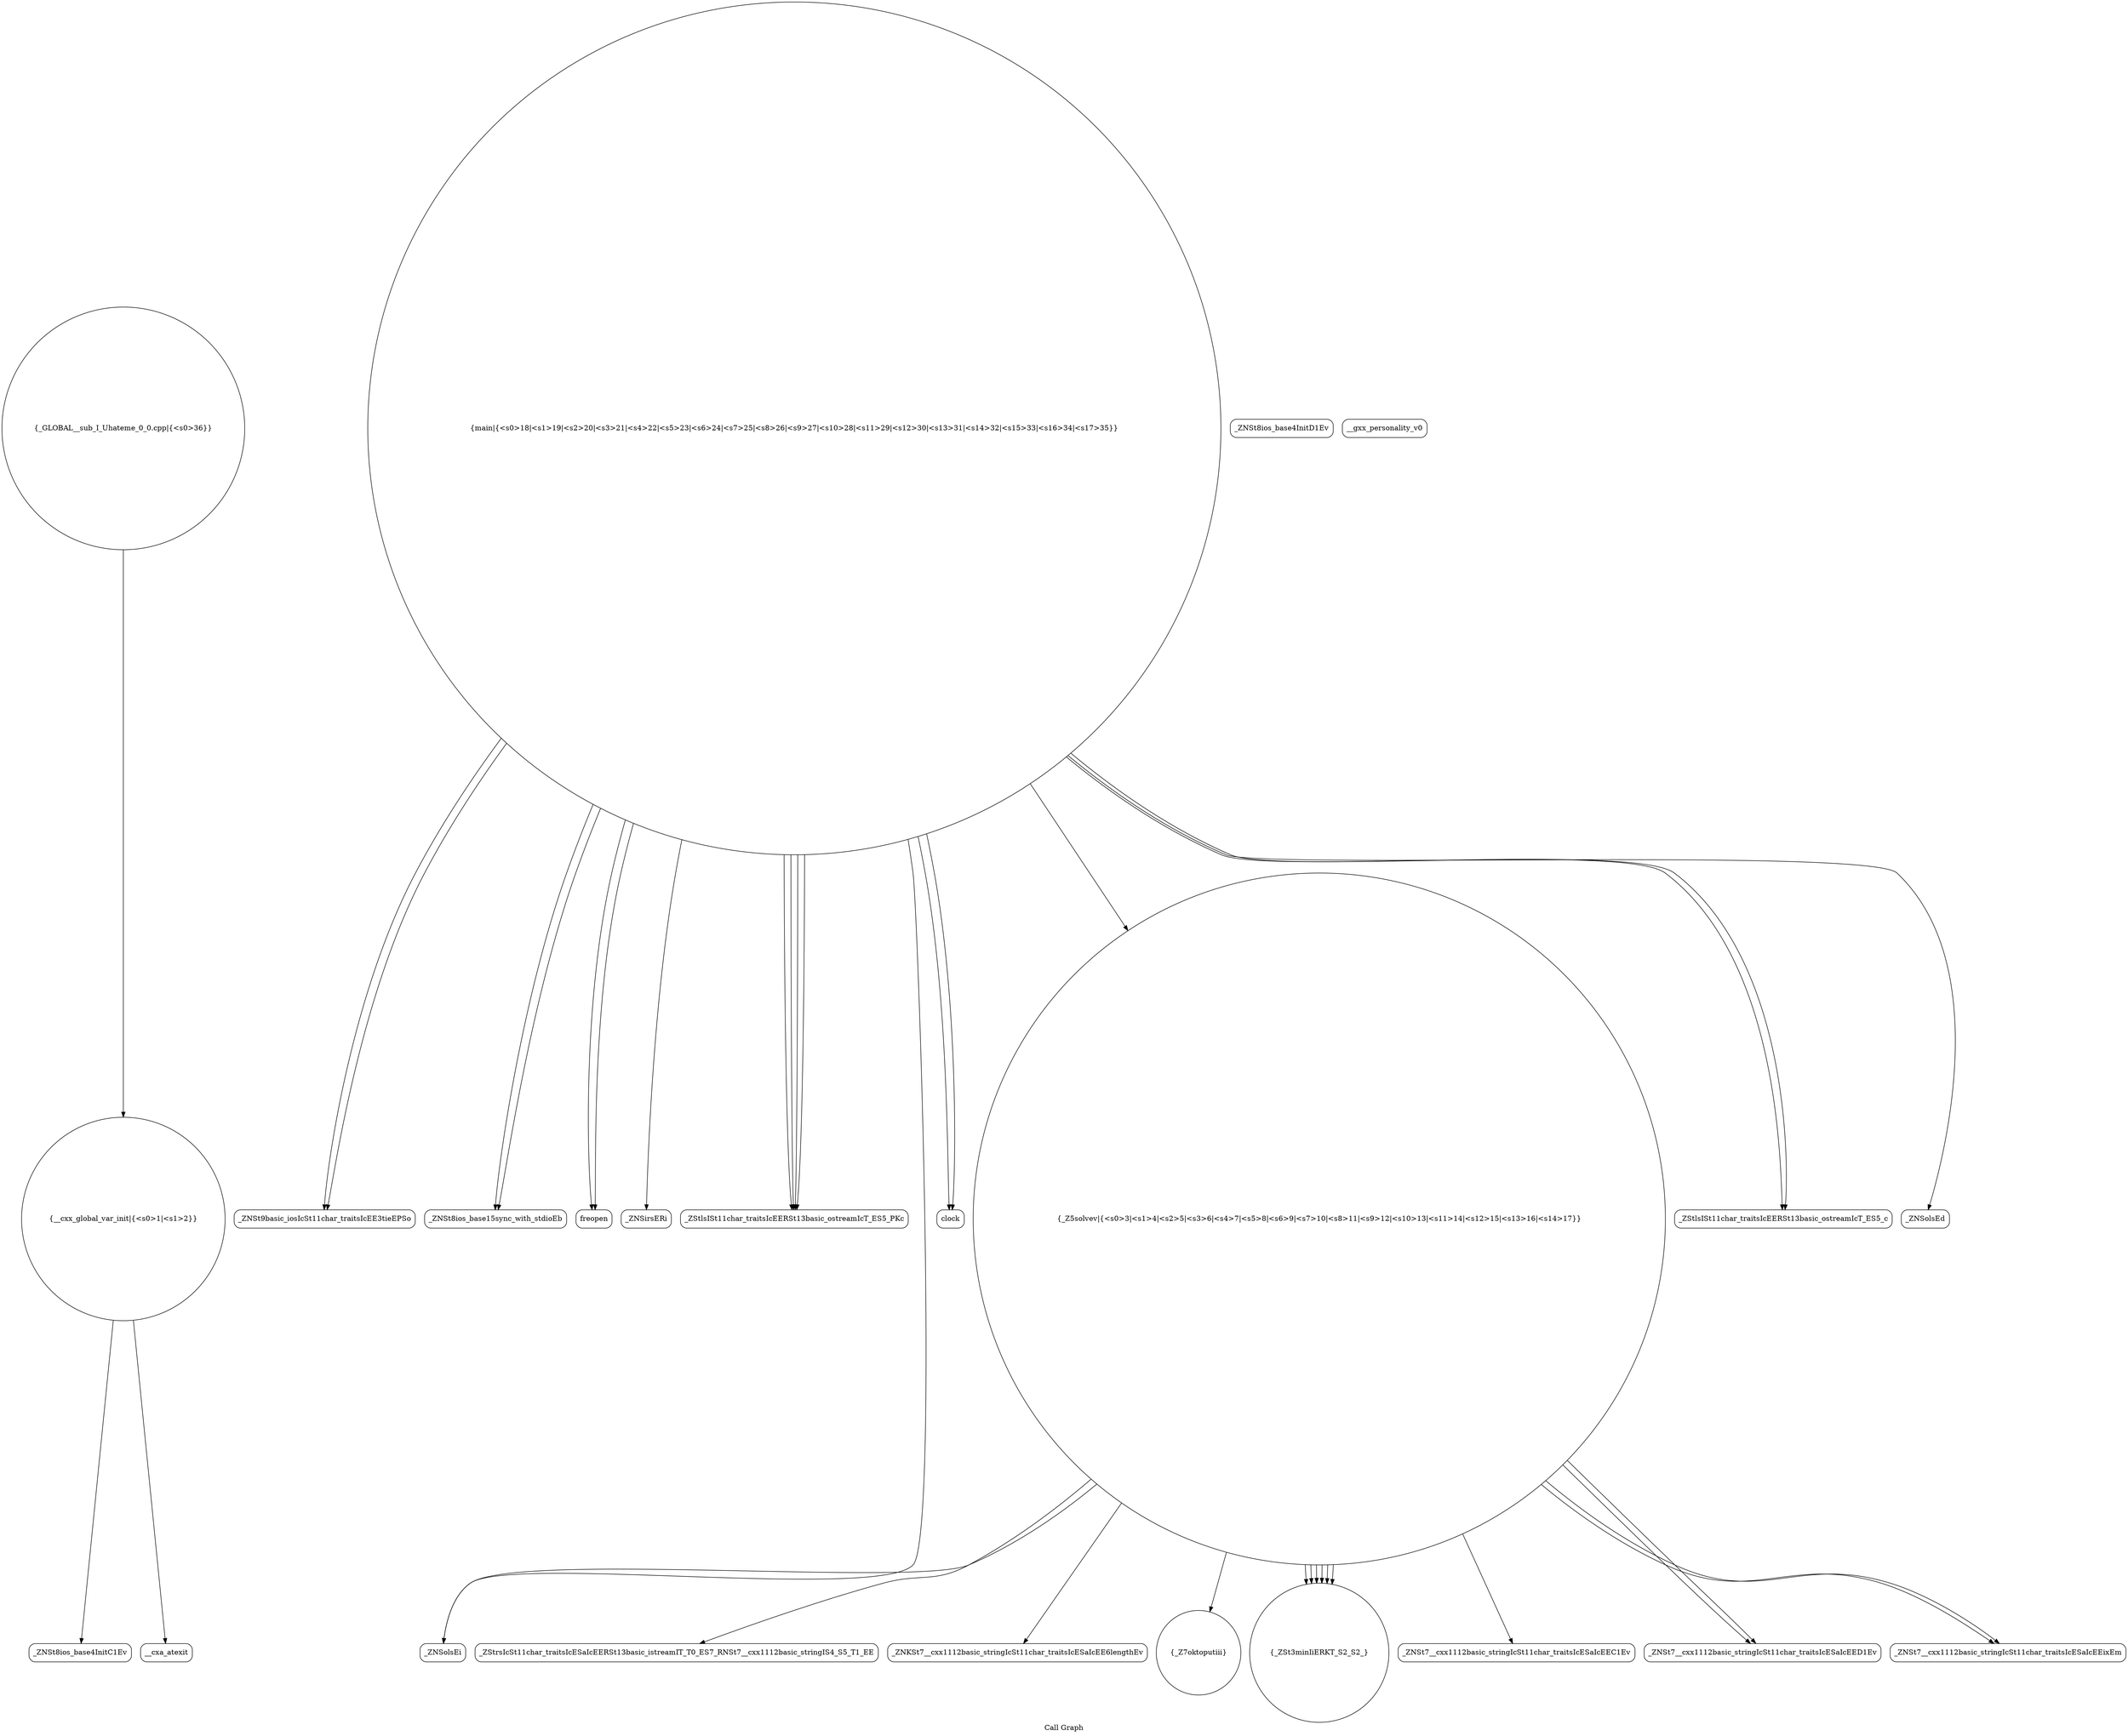digraph "Call Graph" {
	label="Call Graph";

	Node0x558dd441ca10 [shape=record,shape=circle,label="{__cxx_global_var_init|{<s0>1|<s1>2}}"];
	Node0x558dd441ca10:s0 -> Node0x558dd441cea0[color=black];
	Node0x558dd441ca10:s1 -> Node0x558dd441cfa0[color=black];
	Node0x558dd441d1a0 [shape=record,shape=Mrecord,label="{_ZStrsIcSt11char_traitsIcESaIcEERSt13basic_istreamIT_T0_ES7_RNSt7__cxx1112basic_stringIS4_S5_T1_EE}"];
	Node0x558dd441d520 [shape=record,shape=circle,label="{main|{<s0>18|<s1>19|<s2>20|<s3>21|<s4>22|<s5>23|<s6>24|<s7>25|<s8>26|<s9>27|<s10>28|<s11>29|<s12>30|<s13>31|<s14>32|<s15>33|<s16>34|<s17>35}}"];
	Node0x558dd441d520:s0 -> Node0x558dd441d5a0[color=black];
	Node0x558dd441d520:s1 -> Node0x558dd441d5a0[color=black];
	Node0x558dd441d520:s2 -> Node0x558dd441d620[color=black];
	Node0x558dd441d520:s3 -> Node0x558dd441d620[color=black];
	Node0x558dd441d520:s4 -> Node0x558dd441d6a0[color=black];
	Node0x558dd441d520:s5 -> Node0x558dd441d6a0[color=black];
	Node0x558dd441d520:s6 -> Node0x558dd441d720[color=black];
	Node0x558dd441d520:s7 -> Node0x558dd441d7a0[color=black];
	Node0x558dd441d520:s8 -> Node0x558dd441d420[color=black];
	Node0x558dd441d520:s9 -> Node0x558dd441d7a0[color=black];
	Node0x558dd441d520:s10 -> Node0x558dd441d820[color=black];
	Node0x558dd441d520:s11 -> Node0x558dd441d0a0[color=black];
	Node0x558dd441d520:s12 -> Node0x558dd441d820[color=black];
	Node0x558dd441d520:s13 -> Node0x558dd441d8a0[color=black];
	Node0x558dd441d520:s14 -> Node0x558dd441d7a0[color=black];
	Node0x558dd441d520:s15 -> Node0x558dd441d920[color=black];
	Node0x558dd441d520:s16 -> Node0x558dd441d7a0[color=black];
	Node0x558dd441d520:s17 -> Node0x558dd441d8a0[color=black];
	Node0x558dd441d8a0 [shape=record,shape=Mrecord,label="{_ZStlsISt11char_traitsIcEERSt13basic_ostreamIcT_ES5_c}"];
	Node0x558dd441cf20 [shape=record,shape=Mrecord,label="{_ZNSt8ios_base4InitD1Ev}"];
	Node0x558dd441d2a0 [shape=record,shape=Mrecord,label="{_ZNKSt7__cxx1112basic_stringIcSt11char_traitsIcESaIcEE6lengthEv}"];
	Node0x558dd441d620 [shape=record,shape=Mrecord,label="{_ZNSt8ios_base15sync_with_stdioEb}"];
	Node0x558dd441d9a0 [shape=record,shape=circle,label="{_GLOBAL__sub_I_Uhateme_0_0.cpp|{<s0>36}}"];
	Node0x558dd441d9a0:s0 -> Node0x558dd441ca10[color=black];
	Node0x558dd441d020 [shape=record,shape=circle,label="{_Z7oktoputiii}"];
	Node0x558dd441d3a0 [shape=record,shape=circle,label="{_ZSt3minIiERKT_S2_S2_}"];
	Node0x558dd441d720 [shape=record,shape=Mrecord,label="{_ZNSirsERi}"];
	Node0x558dd441d120 [shape=record,shape=Mrecord,label="{_ZNSt7__cxx1112basic_stringIcSt11char_traitsIcESaIcEEC1Ev}"];
	Node0x558dd441d4a0 [shape=record,shape=Mrecord,label="{_ZNSt7__cxx1112basic_stringIcSt11char_traitsIcESaIcEED1Ev}"];
	Node0x558dd441d820 [shape=record,shape=Mrecord,label="{clock}"];
	Node0x558dd441cea0 [shape=record,shape=Mrecord,label="{_ZNSt8ios_base4InitC1Ev}"];
	Node0x558dd441d220 [shape=record,shape=Mrecord,label="{__gxx_personality_v0}"];
	Node0x558dd441d5a0 [shape=record,shape=Mrecord,label="{_ZNSt9basic_iosIcSt11char_traitsIcEE3tieEPSo}"];
	Node0x558dd441d920 [shape=record,shape=Mrecord,label="{_ZNSolsEd}"];
	Node0x558dd441cfa0 [shape=record,shape=Mrecord,label="{__cxa_atexit}"];
	Node0x558dd441d320 [shape=record,shape=Mrecord,label="{_ZNSt7__cxx1112basic_stringIcSt11char_traitsIcESaIcEEixEm}"];
	Node0x558dd441d6a0 [shape=record,shape=Mrecord,label="{freopen}"];
	Node0x558dd441d0a0 [shape=record,shape=circle,label="{_Z5solvev|{<s0>3|<s1>4|<s2>5|<s3>6|<s4>7|<s5>8|<s6>9|<s7>10|<s8>11|<s9>12|<s10>13|<s11>14|<s12>15|<s13>16|<s14>17}}"];
	Node0x558dd441d0a0:s0 -> Node0x558dd441d120[color=black];
	Node0x558dd441d0a0:s1 -> Node0x558dd441d1a0[color=black];
	Node0x558dd441d0a0:s2 -> Node0x558dd441d2a0[color=black];
	Node0x558dd441d0a0:s3 -> Node0x558dd441d4a0[color=black];
	Node0x558dd441d0a0:s4 -> Node0x558dd441d320[color=black];
	Node0x558dd441d0a0:s5 -> Node0x558dd441d320[color=black];
	Node0x558dd441d0a0:s6 -> Node0x558dd441d3a0[color=black];
	Node0x558dd441d0a0:s7 -> Node0x558dd441d3a0[color=black];
	Node0x558dd441d0a0:s8 -> Node0x558dd441d3a0[color=black];
	Node0x558dd441d0a0:s9 -> Node0x558dd441d020[color=black];
	Node0x558dd441d0a0:s10 -> Node0x558dd441d3a0[color=black];
	Node0x558dd441d0a0:s11 -> Node0x558dd441d3a0[color=black];
	Node0x558dd441d0a0:s12 -> Node0x558dd441d3a0[color=black];
	Node0x558dd441d0a0:s13 -> Node0x558dd441d420[color=black];
	Node0x558dd441d0a0:s14 -> Node0x558dd441d4a0[color=black];
	Node0x558dd441d420 [shape=record,shape=Mrecord,label="{_ZNSolsEi}"];
	Node0x558dd441d7a0 [shape=record,shape=Mrecord,label="{_ZStlsISt11char_traitsIcEERSt13basic_ostreamIcT_ES5_PKc}"];
}
